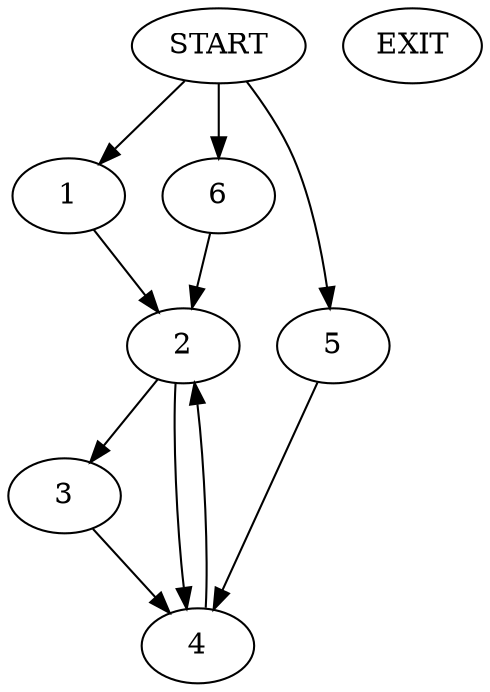 digraph {
0 [label="START"]
7 [label="EXIT"]
0 -> 1
1 -> 2
2 -> 3
2 -> 4
4 -> 2
3 -> 4
0 -> 5
5 -> 4
0 -> 6
6 -> 2
}
